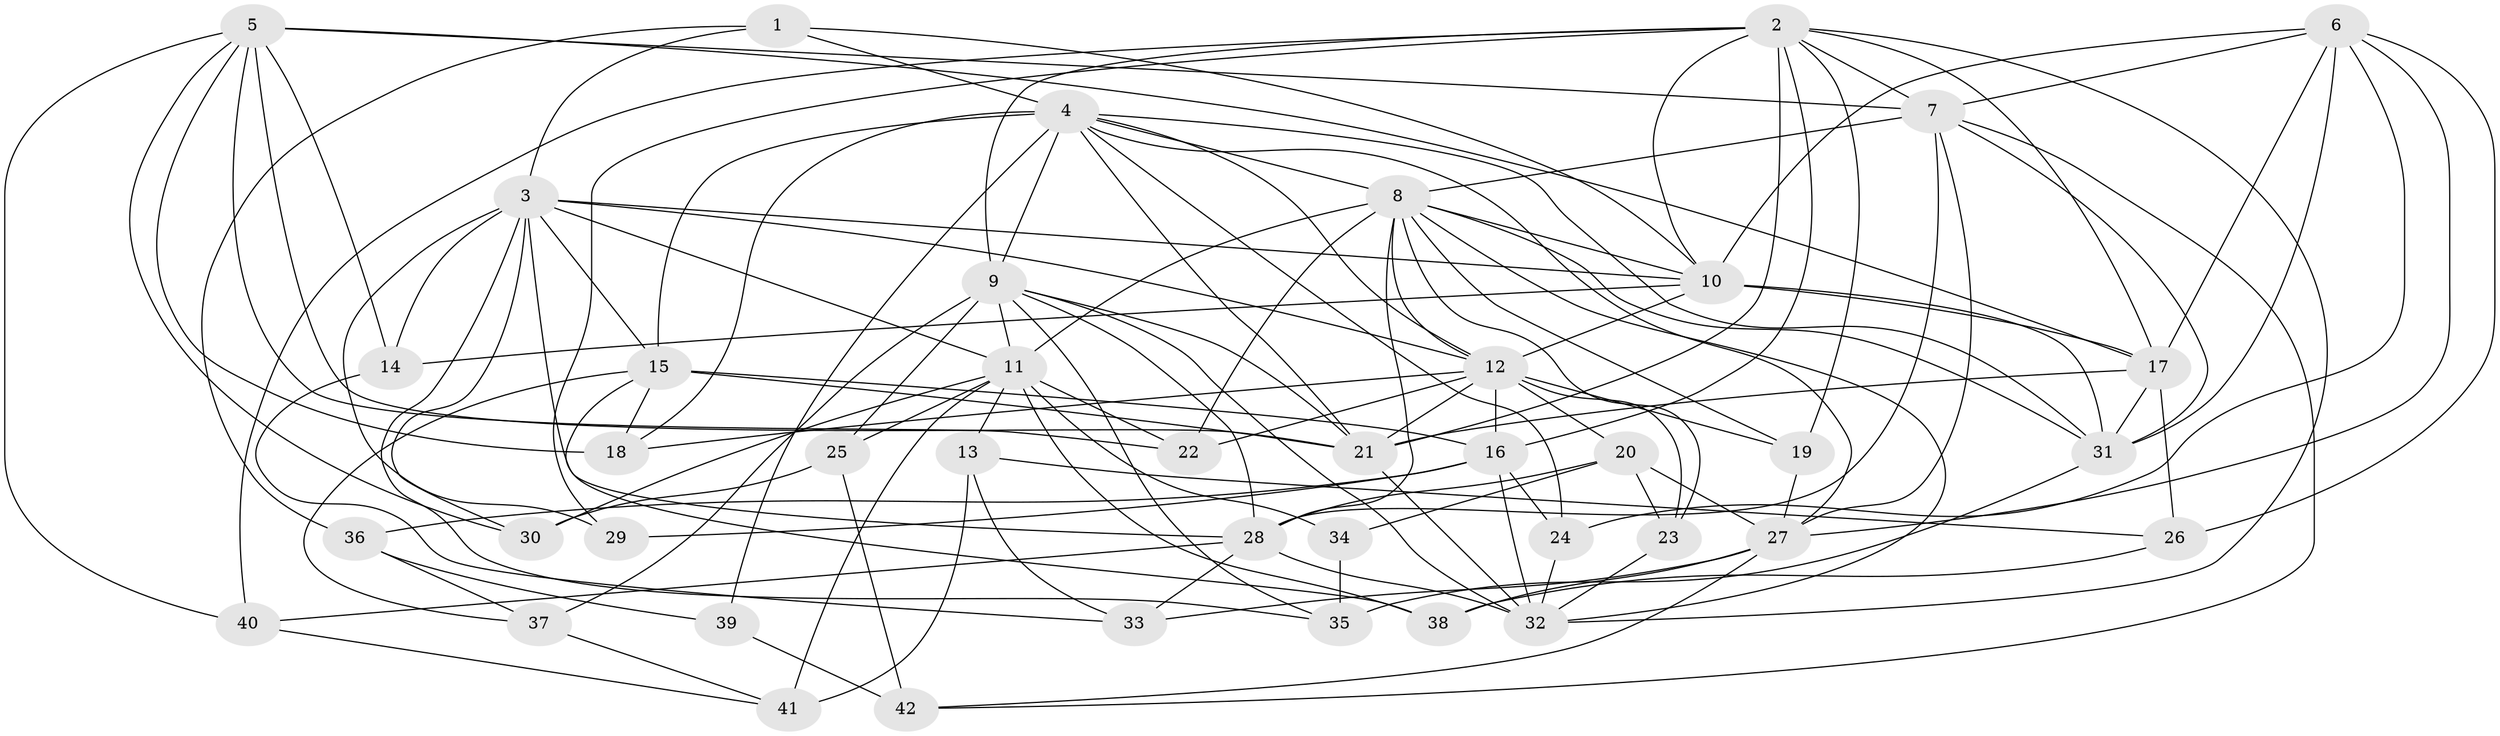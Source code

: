 // original degree distribution, {4: 1.0}
// Generated by graph-tools (version 1.1) at 2025/54/03/04/25 22:54:03]
// undirected, 42 vertices, 127 edges
graph export_dot {
  node [color=gray90,style=filled];
  1;
  2;
  3;
  4;
  5;
  6;
  7;
  8;
  9;
  10;
  11;
  12;
  13;
  14;
  15;
  16;
  17;
  18;
  19;
  20;
  21;
  22;
  23;
  24;
  25;
  26;
  27;
  28;
  29;
  30;
  31;
  32;
  33;
  34;
  35;
  36;
  37;
  38;
  39;
  40;
  41;
  42;
  1 -- 3 [weight=1.0];
  1 -- 4 [weight=1.0];
  1 -- 10 [weight=1.0];
  1 -- 36 [weight=1.0];
  2 -- 7 [weight=1.0];
  2 -- 9 [weight=1.0];
  2 -- 10 [weight=1.0];
  2 -- 16 [weight=2.0];
  2 -- 17 [weight=1.0];
  2 -- 19 [weight=1.0];
  2 -- 21 [weight=2.0];
  2 -- 29 [weight=1.0];
  2 -- 32 [weight=1.0];
  2 -- 40 [weight=1.0];
  3 -- 10 [weight=1.0];
  3 -- 11 [weight=1.0];
  3 -- 12 [weight=1.0];
  3 -- 14 [weight=1.0];
  3 -- 15 [weight=1.0];
  3 -- 28 [weight=1.0];
  3 -- 29 [weight=1.0];
  3 -- 30 [weight=1.0];
  3 -- 35 [weight=1.0];
  4 -- 8 [weight=1.0];
  4 -- 9 [weight=1.0];
  4 -- 12 [weight=1.0];
  4 -- 15 [weight=1.0];
  4 -- 18 [weight=1.0];
  4 -- 21 [weight=1.0];
  4 -- 24 [weight=1.0];
  4 -- 27 [weight=1.0];
  4 -- 31 [weight=1.0];
  4 -- 39 [weight=2.0];
  5 -- 7 [weight=1.0];
  5 -- 14 [weight=1.0];
  5 -- 17 [weight=1.0];
  5 -- 18 [weight=1.0];
  5 -- 21 [weight=1.0];
  5 -- 22 [weight=1.0];
  5 -- 30 [weight=1.0];
  5 -- 40 [weight=1.0];
  6 -- 7 [weight=1.0];
  6 -- 10 [weight=2.0];
  6 -- 17 [weight=1.0];
  6 -- 24 [weight=1.0];
  6 -- 26 [weight=1.0];
  6 -- 27 [weight=1.0];
  6 -- 31 [weight=1.0];
  7 -- 8 [weight=1.0];
  7 -- 27 [weight=2.0];
  7 -- 28 [weight=4.0];
  7 -- 31 [weight=1.0];
  7 -- 42 [weight=1.0];
  8 -- 10 [weight=1.0];
  8 -- 11 [weight=2.0];
  8 -- 12 [weight=1.0];
  8 -- 19 [weight=1.0];
  8 -- 22 [weight=1.0];
  8 -- 23 [weight=1.0];
  8 -- 28 [weight=1.0];
  8 -- 31 [weight=1.0];
  8 -- 32 [weight=1.0];
  9 -- 11 [weight=1.0];
  9 -- 21 [weight=1.0];
  9 -- 25 [weight=1.0];
  9 -- 28 [weight=2.0];
  9 -- 32 [weight=1.0];
  9 -- 35 [weight=1.0];
  9 -- 37 [weight=1.0];
  10 -- 12 [weight=1.0];
  10 -- 14 [weight=1.0];
  10 -- 17 [weight=1.0];
  10 -- 31 [weight=1.0];
  11 -- 13 [weight=1.0];
  11 -- 22 [weight=1.0];
  11 -- 25 [weight=1.0];
  11 -- 30 [weight=1.0];
  11 -- 34 [weight=2.0];
  11 -- 38 [weight=1.0];
  11 -- 41 [weight=1.0];
  12 -- 16 [weight=2.0];
  12 -- 18 [weight=1.0];
  12 -- 19 [weight=1.0];
  12 -- 20 [weight=1.0];
  12 -- 21 [weight=1.0];
  12 -- 22 [weight=1.0];
  12 -- 23 [weight=1.0];
  13 -- 26 [weight=1.0];
  13 -- 33 [weight=1.0];
  13 -- 41 [weight=1.0];
  14 -- 33 [weight=1.0];
  15 -- 16 [weight=1.0];
  15 -- 18 [weight=1.0];
  15 -- 21 [weight=2.0];
  15 -- 37 [weight=1.0];
  15 -- 38 [weight=1.0];
  16 -- 24 [weight=1.0];
  16 -- 29 [weight=2.0];
  16 -- 32 [weight=1.0];
  16 -- 36 [weight=1.0];
  17 -- 21 [weight=1.0];
  17 -- 26 [weight=1.0];
  17 -- 31 [weight=2.0];
  19 -- 27 [weight=1.0];
  20 -- 23 [weight=1.0];
  20 -- 27 [weight=2.0];
  20 -- 28 [weight=1.0];
  20 -- 34 [weight=1.0];
  21 -- 32 [weight=1.0];
  23 -- 32 [weight=1.0];
  24 -- 32 [weight=1.0];
  25 -- 30 [weight=1.0];
  25 -- 42 [weight=1.0];
  26 -- 38 [weight=1.0];
  27 -- 33 [weight=1.0];
  27 -- 38 [weight=1.0];
  27 -- 42 [weight=1.0];
  28 -- 32 [weight=1.0];
  28 -- 33 [weight=1.0];
  28 -- 40 [weight=1.0];
  31 -- 35 [weight=1.0];
  34 -- 35 [weight=1.0];
  36 -- 37 [weight=1.0];
  36 -- 39 [weight=1.0];
  37 -- 41 [weight=1.0];
  39 -- 42 [weight=1.0];
  40 -- 41 [weight=1.0];
}
